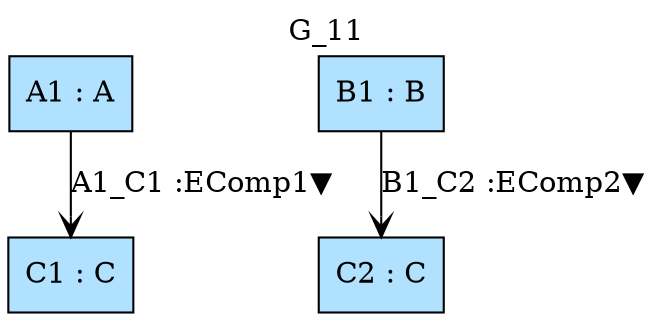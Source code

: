 digraph {graph[label=G_11,labelloc=tl,labelfontsize=12];
"A1"[shape=box,fillcolor=lightskyblue1,style = filled,label="A1 : A"];
"B1"[shape=box,fillcolor=lightskyblue1,style = filled,label="B1 : B"];
"C1"[shape=box,fillcolor=lightskyblue1,style = filled,label="C1 : C"];
"C2"[shape=box,fillcolor=lightskyblue1,style = filled,label="C2 : C"];

"A1"->"C1"[label="A1_C1 :EComp1▼",arrowhead=vee];
"B1"->"C2"[label="B1_C2 :EComp2▼",arrowhead=vee];
}